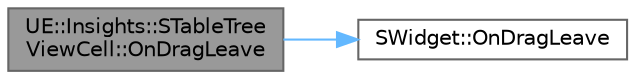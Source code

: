digraph "UE::Insights::STableTreeViewCell::OnDragLeave"
{
 // INTERACTIVE_SVG=YES
 // LATEX_PDF_SIZE
  bgcolor="transparent";
  edge [fontname=Helvetica,fontsize=10,labelfontname=Helvetica,labelfontsize=10];
  node [fontname=Helvetica,fontsize=10,shape=box,height=0.2,width=0.4];
  rankdir="LR";
  Node1 [id="Node000001",label="UE::Insights::STableTree\lViewCell::OnDragLeave",height=0.2,width=0.4,color="gray40", fillcolor="grey60", style="filled", fontcolor="black",tooltip="Called during drag and drop when the drag leaves a widget."];
  Node1 -> Node2 [id="edge1_Node000001_Node000002",color="steelblue1",style="solid",tooltip=" "];
  Node2 [id="Node000002",label="SWidget::OnDragLeave",height=0.2,width=0.4,color="grey40", fillcolor="white", style="filled",URL="$dd/de2/classSWidget.html#a87fd2cd1bd17f67e282b217feb29b971",tooltip="Called during drag and drop when the drag leaves a widget."];
}
